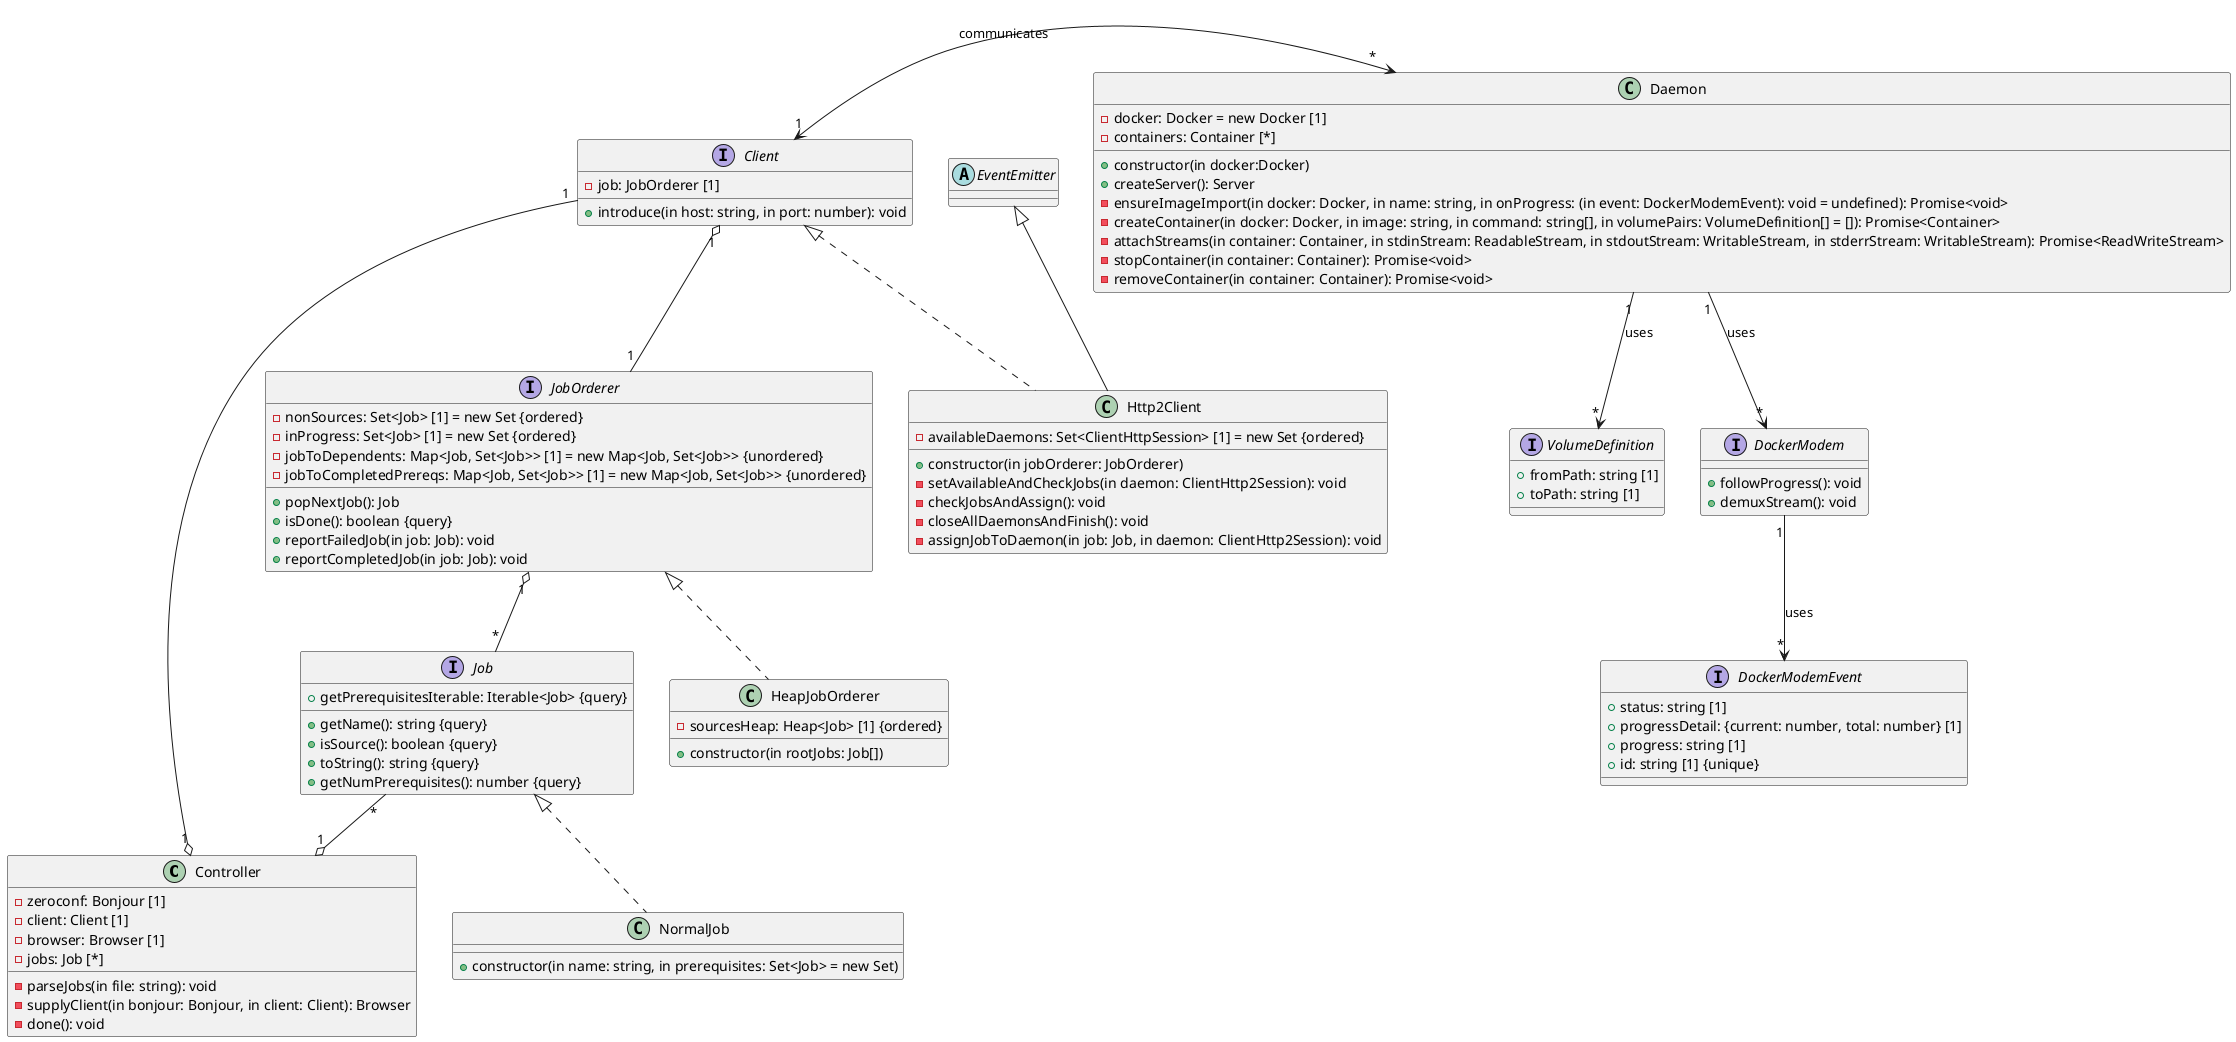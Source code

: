@startuml
class Controller{
- zeroconf: Bonjour [1]
- client: Client [1]
- browser: Browser [1]
- jobs: Job [*]
- parseJobs(in file: string): void
-supplyClient(in bonjour: Bonjour, in client: Client): Browser
-done(): void
}

interface Job{
+getName(): string {query}
+getPrerequisitesIterable: Iterable<Job> {query}
+isSource(): boolean {query}
+toString(): string {query}
+getNumPrerequisites(): number {query}
}

Job "*" --o "1" Controller

class NormalJob implements Job{
+constructor(in name: string, in prerequisites: Set<Job> = new Set)
}

interface JobOrderer{
- nonSources: Set<Job> [1] = new Set {ordered}
- inProgress: Set<Job> [1] = new Set {ordered}
- jobToDependents: Map<Job, Set<Job>> [1] = new Map<Job, Set<Job>> {unordered}
- jobToCompletedPrereqs: Map<Job, Set<Job>> [1] = new Map<Job, Set<Job>> {unordered}
+popNextJob(): Job
+isDone(): boolean {query}
+reportFailedJob(in job: Job): void
+reportCompletedJob(in job: Job): void
}

class HeapJobOrderer implements JobOrderer{
- sourcesHeap: Heap<Job> [1] {ordered}
+ constructor(in rootJobs: Job[])
}

JobOrderer "1" o-- "*" Job
Client "1" --o "1" Controller

interface Client{
-job: JobOrderer [1]
+introduce(in host: string, in port: number): void
}

abstract class EventEmitter
class Http2Client extends EventEmitter implements Client {
-availableDaemons: Set<ClientHttpSession> [1] = new Set {ordered}
+constructor(in jobOrderer: JobOrderer)
-setAvailableAndCheckJobs(in daemon: ClientHttp2Session): void
-checkJobsAndAssign(): void
-closeAllDaemonsAndFinish(): void
-assignJobToDaemon(in job: Job, in daemon: ClientHttp2Session): void
}

Client "1" o-- "1" JobOrderer

interface DockerModemEvent{
+status: string [1]
+progressDetail: {current: number, total: number} [1]
+progress: string [1]
+id: string [1] {unique}
}
interface DockerModem{
+followProgress(): void
+demuxStream(): void
}
DockerModem "1" --> "*" DockerModemEvent : uses
interface VolumeDefinition{
+fromPath: string [1]
+toPath: string [1]
}

class Daemon{
-docker: Docker = new Docker [1]
-containers: Container [*]
+constructor(in docker:Docker)
+createServer(): Server
-ensureImageImport(in docker: Docker, in name: string, in onProgress: (in event: DockerModemEvent): void = undefined): Promise<void>
-createContainer(in docker: Docker, in image: string, in command: string[], in volumePairs: VolumeDefinition[] = []): Promise<Container>
-attachStreams(in container: Container, in stdinStream: ReadableStream, in stdoutStream: WritableStream, in stderrStream: WritableStream): Promise<ReadWriteStream>
-stopContainer(in container: Container): Promise<void>
-removeContainer(in container: Container): Promise<void>
}
Daemon "1" --> "*" VolumeDefinition : uses
Daemon "1" --> "*" DockerModem : uses

Client "1" <-> "*" Daemon : communicates
@enduml